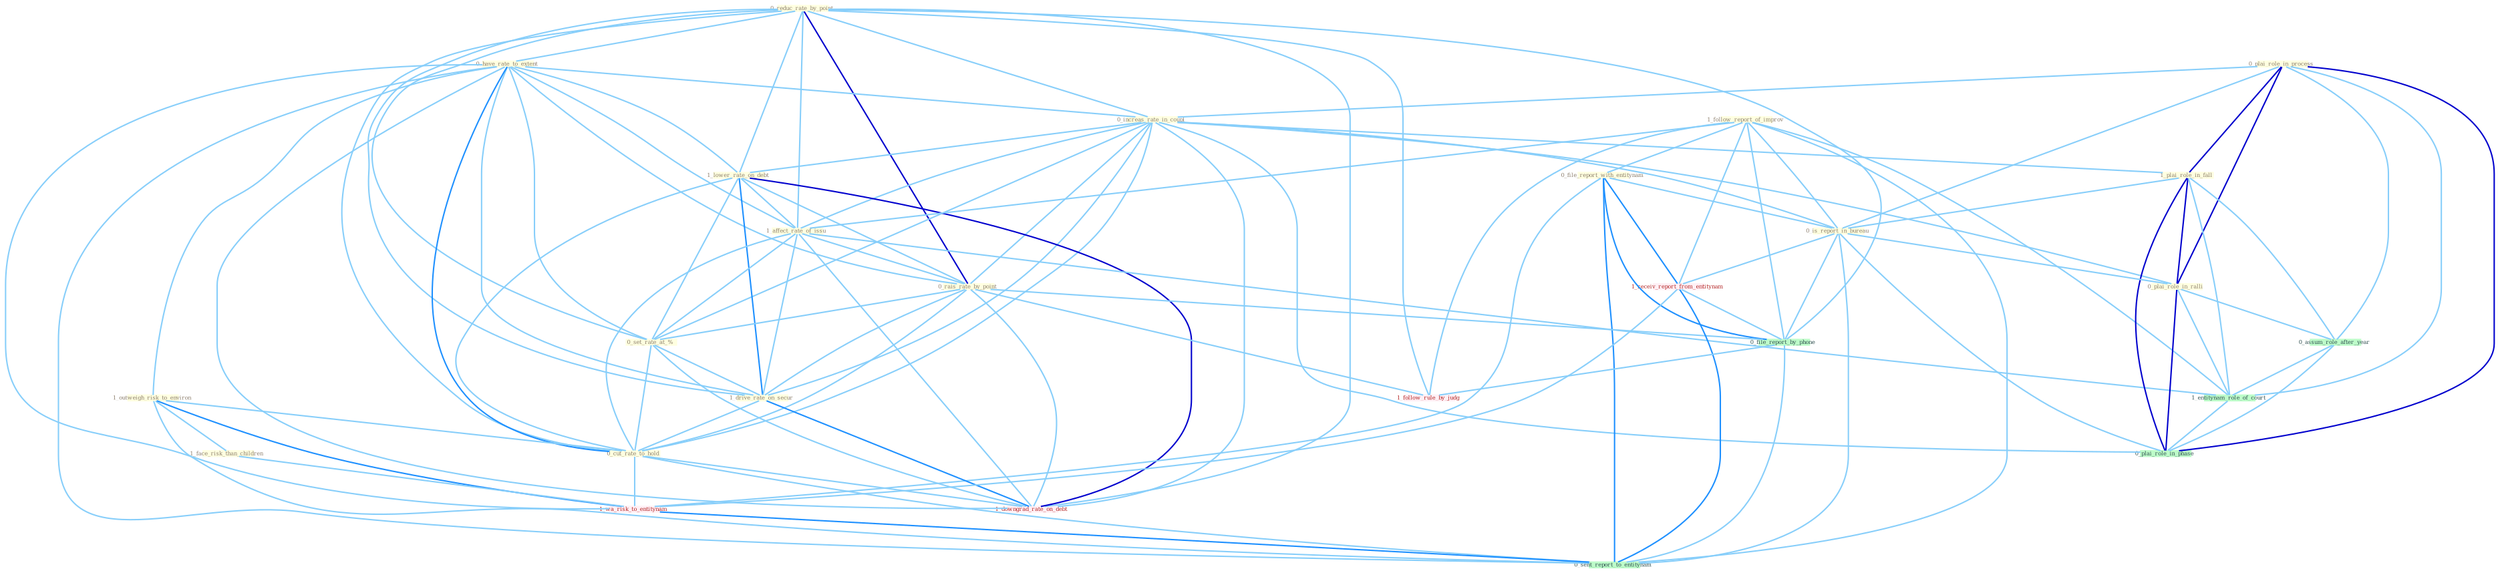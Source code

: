 Graph G{ 
    node
    [shape=polygon,style=filled,width=.5,height=.06,color="#BDFCC9",fixedsize=true,fontsize=4,
    fontcolor="#2f4f4f"];
    {node
    [color="#ffffe0", fontcolor="#8b7d6b"] "0_reduc_rate_by_point " "0_have_rate_to_extent " "0_plai_role_in_process " "0_increas_rate_in_coupl " "1_lower_rate_on_debt " "1_follow_report_of_improv " "1_affect_rate_of_issu " "1_plai_role_in_fall " "0_file_report_with_entitynam " "0_rais_rate_by_point " "1_outweigh_risk_to_environ " "0_set_rate_at_% " "1_drive_rate_on_secur " "0_is_report_in_bureau " "0_cut_rate_to_hold " "1_face_risk_than_children " "0_plai_role_in_ralli "}
{node [color="#fff0f5", fontcolor="#b22222"] "1_receiv_report_from_entitynam " "1_downgrad_rate_on_debt " "1_follow_rule_by_judg " "1_wa_risk_to_entitynam "}
edge [color="#B0E2FF"];

	"0_reduc_rate_by_point " -- "0_have_rate_to_extent " [w="1", color="#87cefa" ];
	"0_reduc_rate_by_point " -- "0_increas_rate_in_coupl " [w="1", color="#87cefa" ];
	"0_reduc_rate_by_point " -- "1_lower_rate_on_debt " [w="1", color="#87cefa" ];
	"0_reduc_rate_by_point " -- "1_affect_rate_of_issu " [w="1", color="#87cefa" ];
	"0_reduc_rate_by_point " -- "0_rais_rate_by_point " [w="3", color="#0000cd" , len=0.6];
	"0_reduc_rate_by_point " -- "0_set_rate_at_% " [w="1", color="#87cefa" ];
	"0_reduc_rate_by_point " -- "1_drive_rate_on_secur " [w="1", color="#87cefa" ];
	"0_reduc_rate_by_point " -- "0_cut_rate_to_hold " [w="1", color="#87cefa" ];
	"0_reduc_rate_by_point " -- "0_file_report_by_phone " [w="1", color="#87cefa" ];
	"0_reduc_rate_by_point " -- "1_downgrad_rate_on_debt " [w="1", color="#87cefa" ];
	"0_reduc_rate_by_point " -- "1_follow_rule_by_judg " [w="1", color="#87cefa" ];
	"0_have_rate_to_extent " -- "0_increas_rate_in_coupl " [w="1", color="#87cefa" ];
	"0_have_rate_to_extent " -- "1_lower_rate_on_debt " [w="1", color="#87cefa" ];
	"0_have_rate_to_extent " -- "1_affect_rate_of_issu " [w="1", color="#87cefa" ];
	"0_have_rate_to_extent " -- "0_rais_rate_by_point " [w="1", color="#87cefa" ];
	"0_have_rate_to_extent " -- "1_outweigh_risk_to_environ " [w="1", color="#87cefa" ];
	"0_have_rate_to_extent " -- "0_set_rate_at_% " [w="1", color="#87cefa" ];
	"0_have_rate_to_extent " -- "1_drive_rate_on_secur " [w="1", color="#87cefa" ];
	"0_have_rate_to_extent " -- "0_cut_rate_to_hold " [w="2", color="#1e90ff" , len=0.8];
	"0_have_rate_to_extent " -- "1_downgrad_rate_on_debt " [w="1", color="#87cefa" ];
	"0_have_rate_to_extent " -- "1_wa_risk_to_entitynam " [w="1", color="#87cefa" ];
	"0_have_rate_to_extent " -- "0_sent_report_to_entitynam " [w="1", color="#87cefa" ];
	"0_plai_role_in_process " -- "0_increas_rate_in_coupl " [w="1", color="#87cefa" ];
	"0_plai_role_in_process " -- "1_plai_role_in_fall " [w="3", color="#0000cd" , len=0.6];
	"0_plai_role_in_process " -- "0_is_report_in_bureau " [w="1", color="#87cefa" ];
	"0_plai_role_in_process " -- "0_plai_role_in_ralli " [w="3", color="#0000cd" , len=0.6];
	"0_plai_role_in_process " -- "0_assum_role_after_year " [w="1", color="#87cefa" ];
	"0_plai_role_in_process " -- "1_entitynam_role_of_court " [w="1", color="#87cefa" ];
	"0_plai_role_in_process " -- "0_plai_role_in_phase " [w="3", color="#0000cd" , len=0.6];
	"0_increas_rate_in_coupl " -- "1_lower_rate_on_debt " [w="1", color="#87cefa" ];
	"0_increas_rate_in_coupl " -- "1_affect_rate_of_issu " [w="1", color="#87cefa" ];
	"0_increas_rate_in_coupl " -- "1_plai_role_in_fall " [w="1", color="#87cefa" ];
	"0_increas_rate_in_coupl " -- "0_rais_rate_by_point " [w="1", color="#87cefa" ];
	"0_increas_rate_in_coupl " -- "0_set_rate_at_% " [w="1", color="#87cefa" ];
	"0_increas_rate_in_coupl " -- "1_drive_rate_on_secur " [w="1", color="#87cefa" ];
	"0_increas_rate_in_coupl " -- "0_is_report_in_bureau " [w="1", color="#87cefa" ];
	"0_increas_rate_in_coupl " -- "0_cut_rate_to_hold " [w="1", color="#87cefa" ];
	"0_increas_rate_in_coupl " -- "0_plai_role_in_ralli " [w="1", color="#87cefa" ];
	"0_increas_rate_in_coupl " -- "1_downgrad_rate_on_debt " [w="1", color="#87cefa" ];
	"0_increas_rate_in_coupl " -- "0_plai_role_in_phase " [w="1", color="#87cefa" ];
	"1_lower_rate_on_debt " -- "1_affect_rate_of_issu " [w="1", color="#87cefa" ];
	"1_lower_rate_on_debt " -- "0_rais_rate_by_point " [w="1", color="#87cefa" ];
	"1_lower_rate_on_debt " -- "0_set_rate_at_% " [w="1", color="#87cefa" ];
	"1_lower_rate_on_debt " -- "1_drive_rate_on_secur " [w="2", color="#1e90ff" , len=0.8];
	"1_lower_rate_on_debt " -- "0_cut_rate_to_hold " [w="1", color="#87cefa" ];
	"1_lower_rate_on_debt " -- "1_downgrad_rate_on_debt " [w="3", color="#0000cd" , len=0.6];
	"1_follow_report_of_improv " -- "1_affect_rate_of_issu " [w="1", color="#87cefa" ];
	"1_follow_report_of_improv " -- "0_file_report_with_entitynam " [w="1", color="#87cefa" ];
	"1_follow_report_of_improv " -- "0_is_report_in_bureau " [w="1", color="#87cefa" ];
	"1_follow_report_of_improv " -- "1_receiv_report_from_entitynam " [w="1", color="#87cefa" ];
	"1_follow_report_of_improv " -- "1_entitynam_role_of_court " [w="1", color="#87cefa" ];
	"1_follow_report_of_improv " -- "0_file_report_by_phone " [w="1", color="#87cefa" ];
	"1_follow_report_of_improv " -- "1_follow_rule_by_judg " [w="1", color="#87cefa" ];
	"1_follow_report_of_improv " -- "0_sent_report_to_entitynam " [w="1", color="#87cefa" ];
	"1_affect_rate_of_issu " -- "0_rais_rate_by_point " [w="1", color="#87cefa" ];
	"1_affect_rate_of_issu " -- "0_set_rate_at_% " [w="1", color="#87cefa" ];
	"1_affect_rate_of_issu " -- "1_drive_rate_on_secur " [w="1", color="#87cefa" ];
	"1_affect_rate_of_issu " -- "0_cut_rate_to_hold " [w="1", color="#87cefa" ];
	"1_affect_rate_of_issu " -- "1_entitynam_role_of_court " [w="1", color="#87cefa" ];
	"1_affect_rate_of_issu " -- "1_downgrad_rate_on_debt " [w="1", color="#87cefa" ];
	"1_plai_role_in_fall " -- "0_is_report_in_bureau " [w="1", color="#87cefa" ];
	"1_plai_role_in_fall " -- "0_plai_role_in_ralli " [w="3", color="#0000cd" , len=0.6];
	"1_plai_role_in_fall " -- "0_assum_role_after_year " [w="1", color="#87cefa" ];
	"1_plai_role_in_fall " -- "1_entitynam_role_of_court " [w="1", color="#87cefa" ];
	"1_plai_role_in_fall " -- "0_plai_role_in_phase " [w="3", color="#0000cd" , len=0.6];
	"0_file_report_with_entitynam " -- "0_is_report_in_bureau " [w="1", color="#87cefa" ];
	"0_file_report_with_entitynam " -- "1_receiv_report_from_entitynam " [w="2", color="#1e90ff" , len=0.8];
	"0_file_report_with_entitynam " -- "0_file_report_by_phone " [w="2", color="#1e90ff" , len=0.8];
	"0_file_report_with_entitynam " -- "1_wa_risk_to_entitynam " [w="1", color="#87cefa" ];
	"0_file_report_with_entitynam " -- "0_sent_report_to_entitynam " [w="2", color="#1e90ff" , len=0.8];
	"0_rais_rate_by_point " -- "0_set_rate_at_% " [w="1", color="#87cefa" ];
	"0_rais_rate_by_point " -- "1_drive_rate_on_secur " [w="1", color="#87cefa" ];
	"0_rais_rate_by_point " -- "0_cut_rate_to_hold " [w="1", color="#87cefa" ];
	"0_rais_rate_by_point " -- "0_file_report_by_phone " [w="1", color="#87cefa" ];
	"0_rais_rate_by_point " -- "1_downgrad_rate_on_debt " [w="1", color="#87cefa" ];
	"0_rais_rate_by_point " -- "1_follow_rule_by_judg " [w="1", color="#87cefa" ];
	"1_outweigh_risk_to_environ " -- "0_cut_rate_to_hold " [w="1", color="#87cefa" ];
	"1_outweigh_risk_to_environ " -- "1_face_risk_than_children " [w="1", color="#87cefa" ];
	"1_outweigh_risk_to_environ " -- "1_wa_risk_to_entitynam " [w="2", color="#1e90ff" , len=0.8];
	"1_outweigh_risk_to_environ " -- "0_sent_report_to_entitynam " [w="1", color="#87cefa" ];
	"0_set_rate_at_% " -- "1_drive_rate_on_secur " [w="1", color="#87cefa" ];
	"0_set_rate_at_% " -- "0_cut_rate_to_hold " [w="1", color="#87cefa" ];
	"0_set_rate_at_% " -- "1_downgrad_rate_on_debt " [w="1", color="#87cefa" ];
	"1_drive_rate_on_secur " -- "0_cut_rate_to_hold " [w="1", color="#87cefa" ];
	"1_drive_rate_on_secur " -- "1_downgrad_rate_on_debt " [w="2", color="#1e90ff" , len=0.8];
	"0_is_report_in_bureau " -- "0_plai_role_in_ralli " [w="1", color="#87cefa" ];
	"0_is_report_in_bureau " -- "1_receiv_report_from_entitynam " [w="1", color="#87cefa" ];
	"0_is_report_in_bureau " -- "0_file_report_by_phone " [w="1", color="#87cefa" ];
	"0_is_report_in_bureau " -- "0_sent_report_to_entitynam " [w="1", color="#87cefa" ];
	"0_is_report_in_bureau " -- "0_plai_role_in_phase " [w="1", color="#87cefa" ];
	"0_cut_rate_to_hold " -- "1_downgrad_rate_on_debt " [w="1", color="#87cefa" ];
	"0_cut_rate_to_hold " -- "1_wa_risk_to_entitynam " [w="1", color="#87cefa" ];
	"0_cut_rate_to_hold " -- "0_sent_report_to_entitynam " [w="1", color="#87cefa" ];
	"1_face_risk_than_children " -- "1_wa_risk_to_entitynam " [w="1", color="#87cefa" ];
	"0_plai_role_in_ralli " -- "0_assum_role_after_year " [w="1", color="#87cefa" ];
	"0_plai_role_in_ralli " -- "1_entitynam_role_of_court " [w="1", color="#87cefa" ];
	"0_plai_role_in_ralli " -- "0_plai_role_in_phase " [w="3", color="#0000cd" , len=0.6];
	"1_receiv_report_from_entitynam " -- "0_file_report_by_phone " [w="1", color="#87cefa" ];
	"1_receiv_report_from_entitynam " -- "1_wa_risk_to_entitynam " [w="1", color="#87cefa" ];
	"1_receiv_report_from_entitynam " -- "0_sent_report_to_entitynam " [w="2", color="#1e90ff" , len=0.8];
	"0_assum_role_after_year " -- "1_entitynam_role_of_court " [w="1", color="#87cefa" ];
	"0_assum_role_after_year " -- "0_plai_role_in_phase " [w="1", color="#87cefa" ];
	"1_entitynam_role_of_court " -- "0_plai_role_in_phase " [w="1", color="#87cefa" ];
	"0_file_report_by_phone " -- "1_follow_rule_by_judg " [w="1", color="#87cefa" ];
	"0_file_report_by_phone " -- "0_sent_report_to_entitynam " [w="1", color="#87cefa" ];
	"1_wa_risk_to_entitynam " -- "0_sent_report_to_entitynam " [w="2", color="#1e90ff" , len=0.8];
}